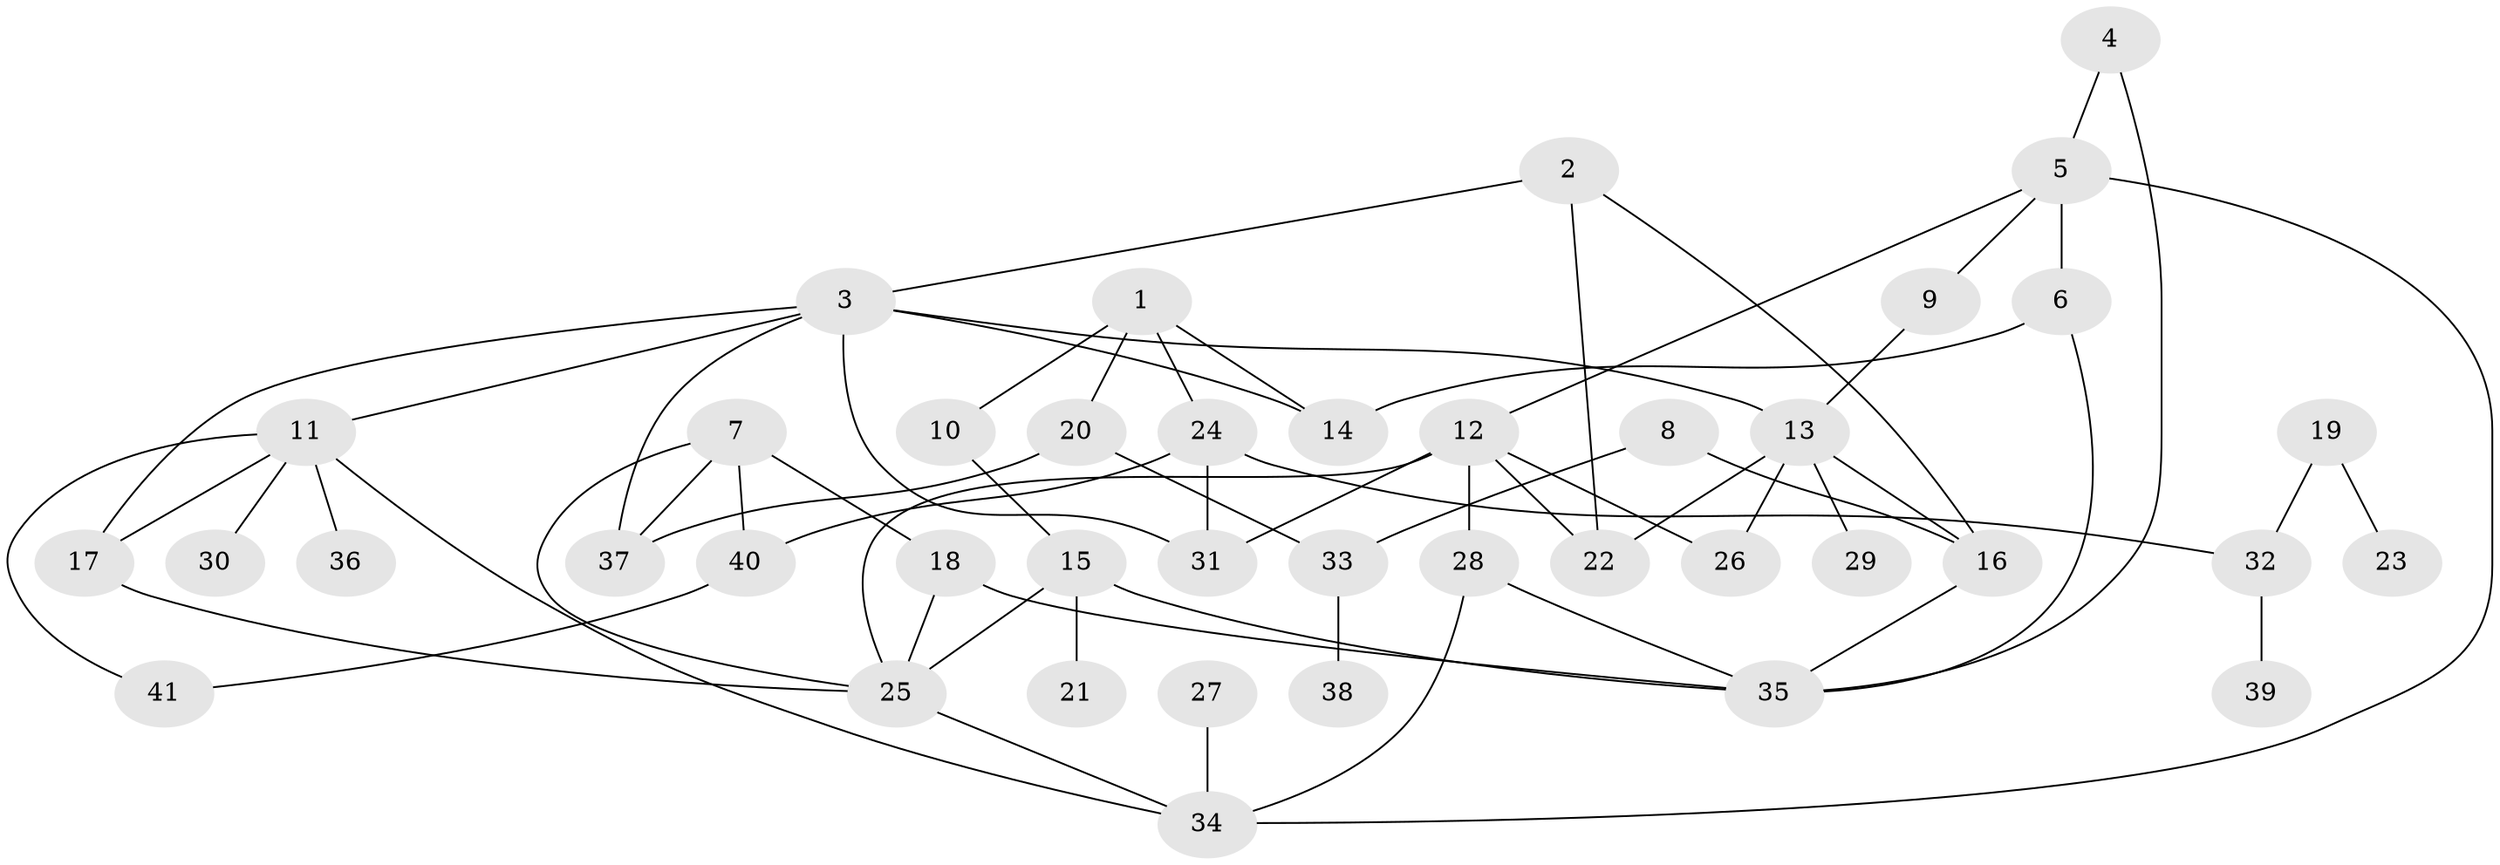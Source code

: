// original degree distribution, {5: 0.07317073170731707, 4: 0.12195121951219512, 6: 0.024390243902439025, 1: 0.2926829268292683, 3: 0.17073170731707318, 7: 0.024390243902439025, 2: 0.2926829268292683}
// Generated by graph-tools (version 1.1) at 2025/01/03/09/25 03:01:00]
// undirected, 41 vertices, 64 edges
graph export_dot {
graph [start="1"]
  node [color=gray90,style=filled];
  1;
  2;
  3;
  4;
  5;
  6;
  7;
  8;
  9;
  10;
  11;
  12;
  13;
  14;
  15;
  16;
  17;
  18;
  19;
  20;
  21;
  22;
  23;
  24;
  25;
  26;
  27;
  28;
  29;
  30;
  31;
  32;
  33;
  34;
  35;
  36;
  37;
  38;
  39;
  40;
  41;
  1 -- 10 [weight=1.0];
  1 -- 14 [weight=1.0];
  1 -- 20 [weight=1.0];
  1 -- 24 [weight=1.0];
  2 -- 3 [weight=1.0];
  2 -- 16 [weight=1.0];
  2 -- 22 [weight=1.0];
  3 -- 11 [weight=1.0];
  3 -- 13 [weight=1.0];
  3 -- 14 [weight=1.0];
  3 -- 17 [weight=1.0];
  3 -- 31 [weight=1.0];
  3 -- 37 [weight=1.0];
  4 -- 5 [weight=1.0];
  4 -- 35 [weight=1.0];
  5 -- 6 [weight=1.0];
  5 -- 9 [weight=1.0];
  5 -- 12 [weight=1.0];
  5 -- 34 [weight=1.0];
  6 -- 14 [weight=1.0];
  6 -- 35 [weight=1.0];
  7 -- 18 [weight=1.0];
  7 -- 25 [weight=1.0];
  7 -- 37 [weight=1.0];
  7 -- 40 [weight=1.0];
  8 -- 16 [weight=1.0];
  8 -- 33 [weight=1.0];
  9 -- 13 [weight=1.0];
  10 -- 15 [weight=1.0];
  11 -- 17 [weight=1.0];
  11 -- 30 [weight=1.0];
  11 -- 34 [weight=1.0];
  11 -- 36 [weight=1.0];
  11 -- 41 [weight=1.0];
  12 -- 22 [weight=1.0];
  12 -- 25 [weight=1.0];
  12 -- 26 [weight=1.0];
  12 -- 28 [weight=1.0];
  12 -- 31 [weight=1.0];
  13 -- 16 [weight=1.0];
  13 -- 22 [weight=1.0];
  13 -- 26 [weight=1.0];
  13 -- 29 [weight=1.0];
  15 -- 21 [weight=1.0];
  15 -- 25 [weight=1.0];
  15 -- 35 [weight=1.0];
  16 -- 35 [weight=1.0];
  17 -- 25 [weight=1.0];
  18 -- 25 [weight=1.0];
  18 -- 35 [weight=1.0];
  19 -- 23 [weight=1.0];
  19 -- 32 [weight=1.0];
  20 -- 33 [weight=1.0];
  20 -- 37 [weight=1.0];
  24 -- 31 [weight=1.0];
  24 -- 32 [weight=1.0];
  24 -- 40 [weight=1.0];
  25 -- 34 [weight=1.0];
  27 -- 34 [weight=1.0];
  28 -- 34 [weight=1.0];
  28 -- 35 [weight=1.0];
  32 -- 39 [weight=1.0];
  33 -- 38 [weight=1.0];
  40 -- 41 [weight=1.0];
}
